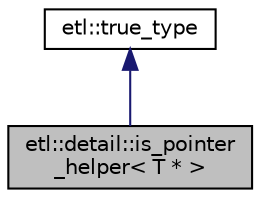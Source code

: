 digraph "etl::detail::is_pointer_helper&lt; T * &gt;"
{
  edge [fontname="Helvetica",fontsize="10",labelfontname="Helvetica",labelfontsize="10"];
  node [fontname="Helvetica",fontsize="10",shape=record];
  Node0 [label="etl::detail::is_pointer\l_helper\< T * \>",height=0.2,width=0.4,color="black", fillcolor="grey75", style="filled", fontcolor="black"];
  Node1 -> Node0 [dir="back",color="midnightblue",fontsize="10",style="solid",fontname="Helvetica"];
  Node1 [label="etl::true_type",height=0.2,width=0.4,color="black", fillcolor="white", style="filled",URL="$structetl_1_1integral__constant.html"];
}
